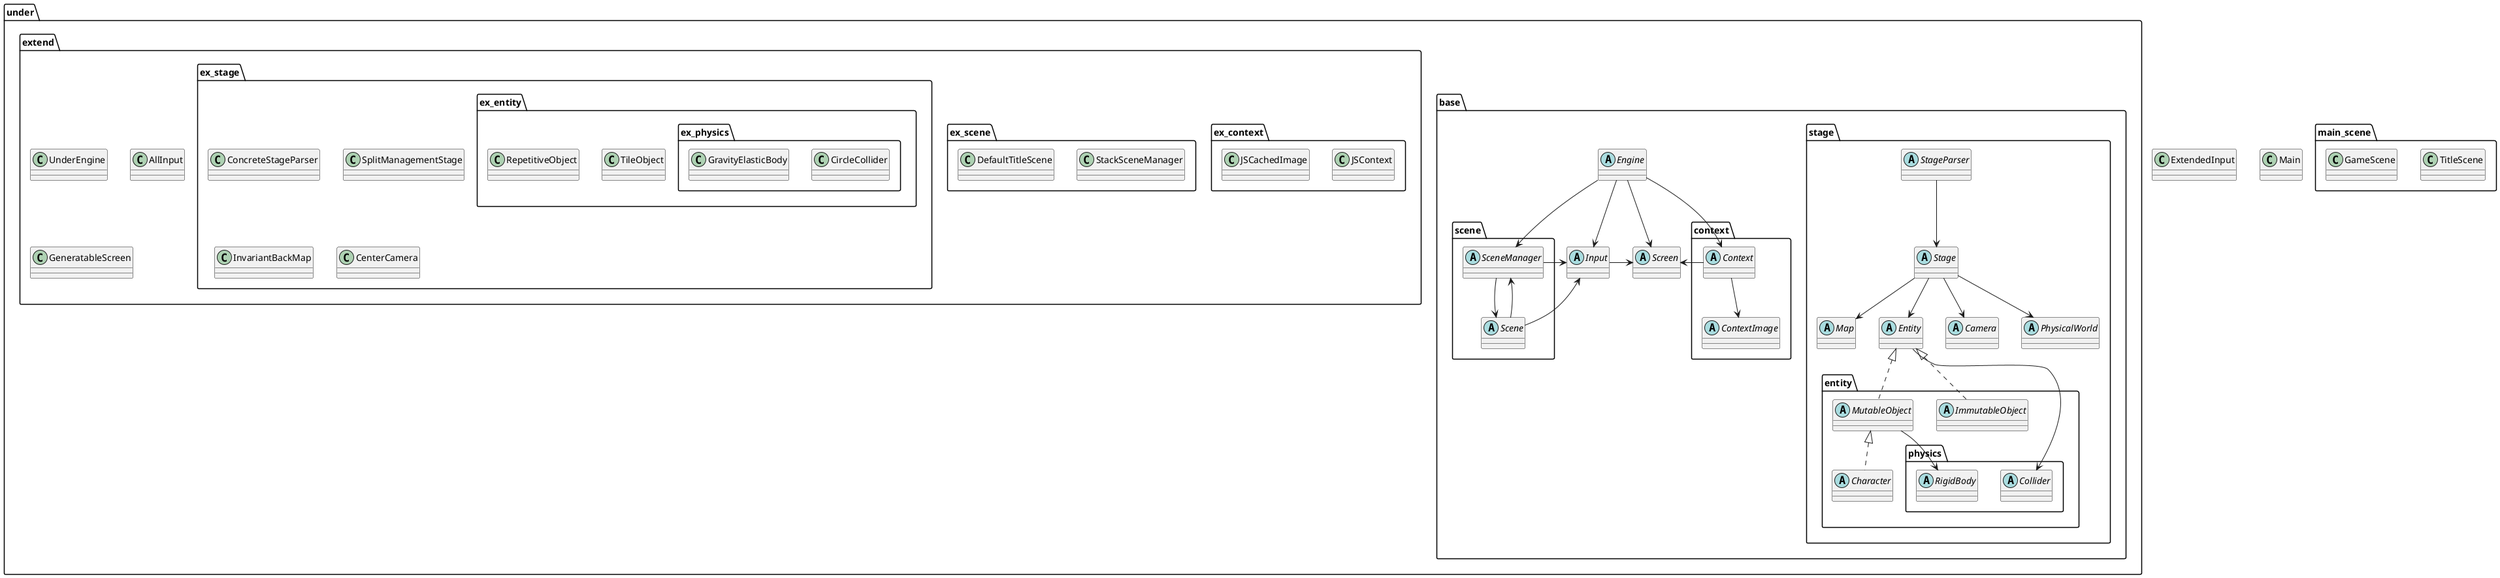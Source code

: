 @startuml UnderEngine

package under {
    package base {
        abstract Engine
        abstract Input
        abstract Screen

        package context {
            abstract ContextImage
            abstract Context
        }

        package scene {
            abstract SceneManager
            abstract Scene
        }

        package stage {
            abstract StageParser
            abstract Stage
            abstract Map
            abstract Entity
            abstract Camera
            abstract PhysicalWorld
            package entity {
                abstract ImmutableObject
                abstract MutableObject
                abstract Character
                package physics {
                    abstract Collider
                    abstract RigidBody
                }
            }
        }
    }

    package extend {
        class UnderEngine
        class AllInput
        class GeneratableScreen

        package ex_context {
            class JSContext
            class JSCachedImage
        }

        package ex_scene {
            class StackSceneManager
            class DefaultTitleScene
        }

        package ex_stage {
            class ConcreteStageParser
            class SplitManagementStage
            class InvariantBackMap
            class CenterCamera
            package ex_entity {
                class TileObject
                class RepetitiveObject
                package ex_physics {
                    class CircleCollider
                    class GravityElasticBody
                }
            }
        }
    }
}

package main_scene {
    class TitleScene
    class GameScene
}

class ExtendedInput
class Main

Engine --> Screen
Engine --> Input
Engine --> Context
Engine --> SceneManager

SceneManager -> Input
Input -> Screen
Context -> Screen

SceneManager --> Scene
Scene --> SceneManager
Input <-- Scene
Context --> ContextImage

StageParser --> Stage
Stage --> Map
Stage --> Camera
Stage --> Entity
Stage --> PhysicalWorld

Entity --> Collider
Entity <|.. ImmutableObject
Entity <|.. MutableObject
MutableObject <|.. Character

MutableObject --> RigidBody

@enduml